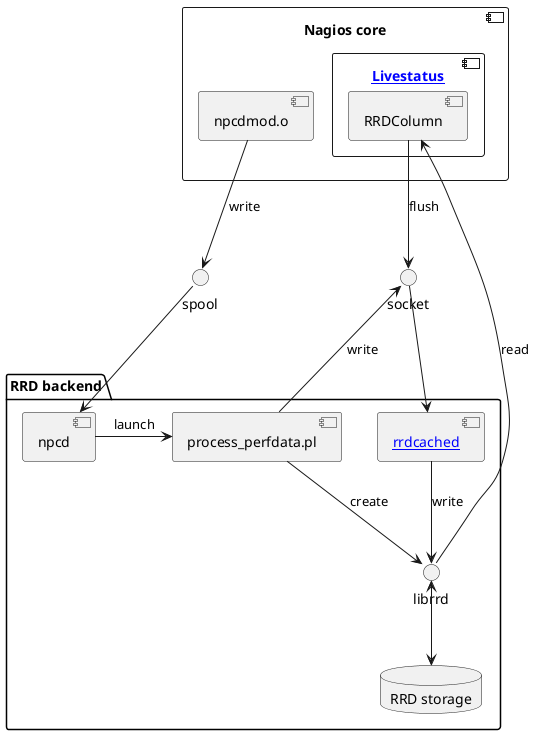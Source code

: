 @startuml
component "Nagios core" as cmc {
    component "npcdmod.o" as npcdmod_o
    component "[[../arch-comp-livestatus.html Livestatus]]" as cmc_livestatus_server {
        component "RRDColumn" as rrd_column
    }
}

interface spool
interface socket

package "RRD backend" as rrd_backend {
    component "[[../arch-comp-rrdcached.html rrdcached]]" as rrdcached
    component npcd
    component "process_perfdata.pl" as process_perfdata_pl
    database "RRD storage" as rrd
    interface librrd
}

npcdmod_o --> spool : write
spool --> npcd
npcd -> process_perfdata_pl : launch
rrd_column --> socket : flush
process_perfdata_pl -u-> socket : write
socket --> rrdcached
rrdcached --> librrd : write
librrd --> rrd_column : read
process_perfdata_pl --> librrd : create
librrd <--> rrd

@enduml

